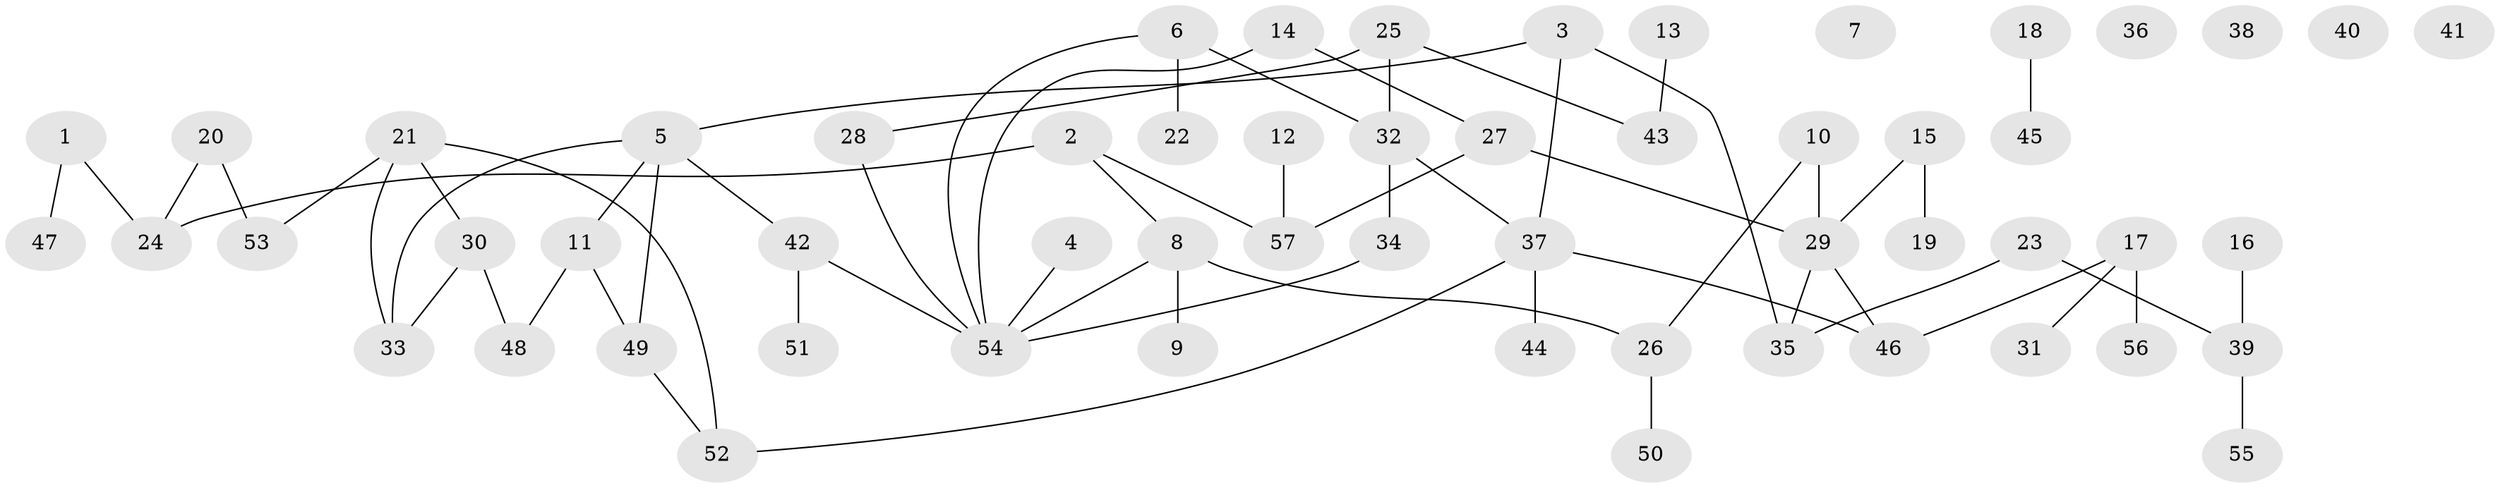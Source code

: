 // Generated by graph-tools (version 1.1) at 2025/49/03/09/25 03:49:05]
// undirected, 57 vertices, 63 edges
graph export_dot {
graph [start="1"]
  node [color=gray90,style=filled];
  1;
  2;
  3;
  4;
  5;
  6;
  7;
  8;
  9;
  10;
  11;
  12;
  13;
  14;
  15;
  16;
  17;
  18;
  19;
  20;
  21;
  22;
  23;
  24;
  25;
  26;
  27;
  28;
  29;
  30;
  31;
  32;
  33;
  34;
  35;
  36;
  37;
  38;
  39;
  40;
  41;
  42;
  43;
  44;
  45;
  46;
  47;
  48;
  49;
  50;
  51;
  52;
  53;
  54;
  55;
  56;
  57;
  1 -- 24;
  1 -- 47;
  2 -- 8;
  2 -- 24;
  2 -- 57;
  3 -- 5;
  3 -- 35;
  3 -- 37;
  4 -- 54;
  5 -- 11;
  5 -- 33;
  5 -- 42;
  5 -- 49;
  6 -- 22;
  6 -- 32;
  6 -- 54;
  8 -- 9;
  8 -- 26;
  8 -- 54;
  10 -- 26;
  10 -- 29;
  11 -- 48;
  11 -- 49;
  12 -- 57;
  13 -- 43;
  14 -- 27;
  14 -- 54;
  15 -- 19;
  15 -- 29;
  16 -- 39;
  17 -- 31;
  17 -- 46;
  17 -- 56;
  18 -- 45;
  20 -- 24;
  20 -- 53;
  21 -- 30;
  21 -- 33;
  21 -- 52;
  21 -- 53;
  23 -- 35;
  23 -- 39;
  25 -- 28;
  25 -- 32;
  25 -- 43;
  26 -- 50;
  27 -- 29;
  27 -- 57;
  28 -- 54;
  29 -- 35;
  29 -- 46;
  30 -- 33;
  30 -- 48;
  32 -- 34;
  32 -- 37;
  34 -- 54;
  37 -- 44;
  37 -- 46;
  37 -- 52;
  39 -- 55;
  42 -- 51;
  42 -- 54;
  49 -- 52;
}
